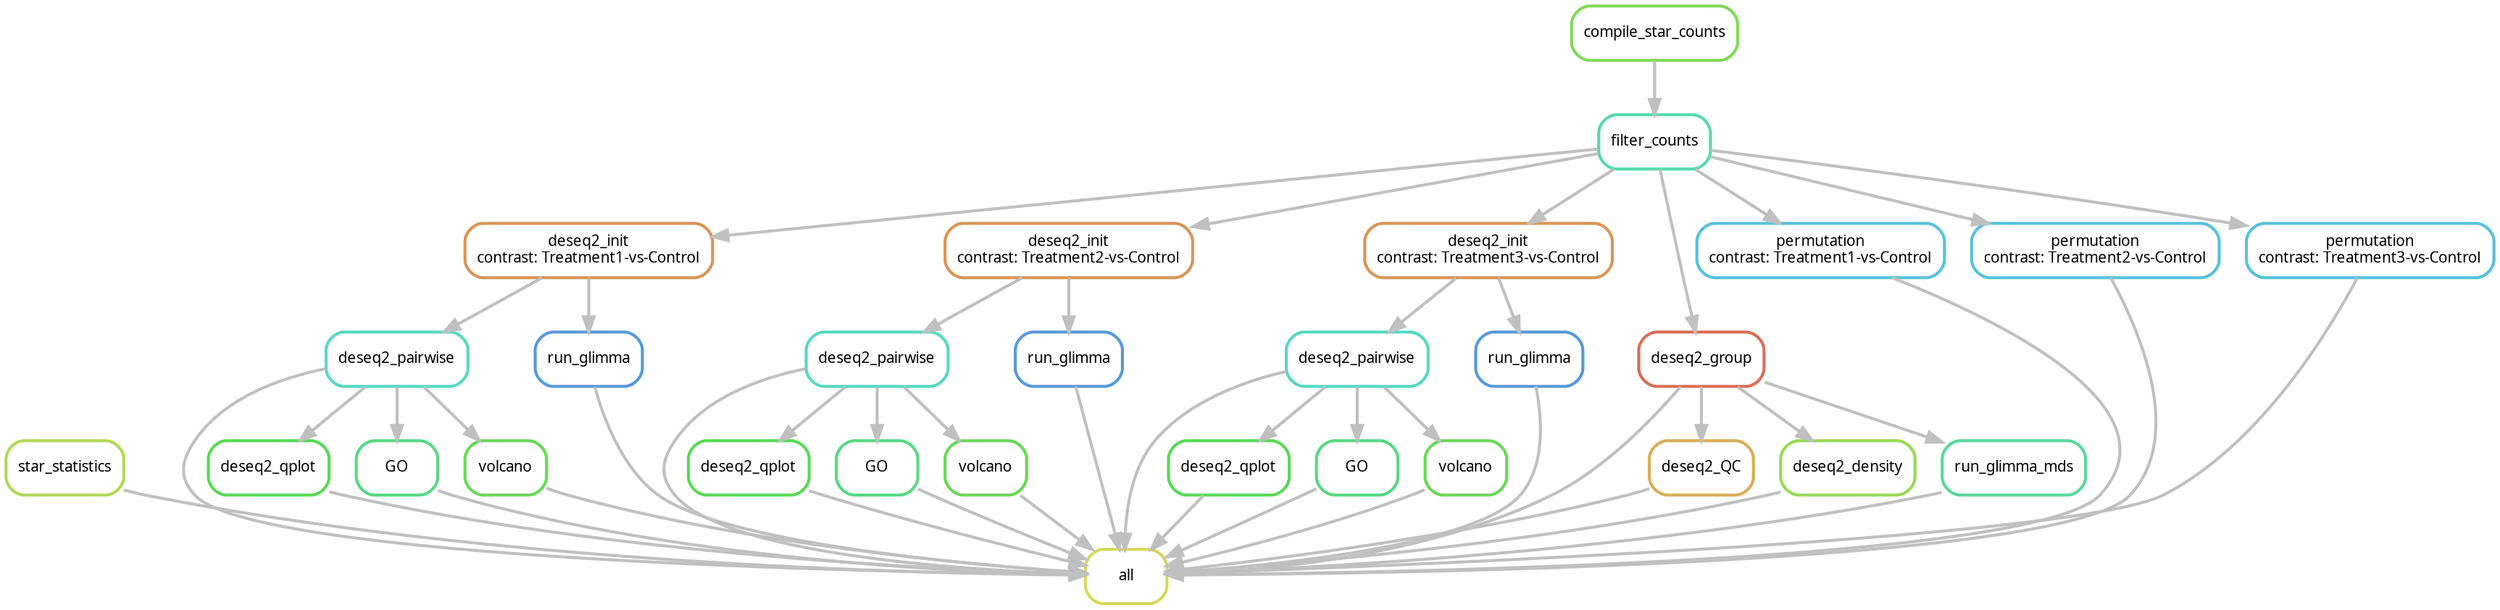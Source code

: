 digraph snakemake_dag {
    graph[bgcolor=white, margin=0];
    node[shape=box, style=rounded, fontname=sans,                 fontsize=10, penwidth=2];
    edge[penwidth=2, color=grey];
	0[label = "all", color = "0.17 0.6 0.85", style="rounded"];
	1[label = "star_statistics", color = "0.22 0.6 0.85", style="rounded"];
	2[label = "deseq2_pairwise", color = "0.47 0.6 0.85", style="rounded"];
	3[label = "deseq2_init\ncontrast: Treatment1-vs-Control", color = "0.08 0.6 0.85", style="rounded"];
	4[label = "filter_counts", color = "0.44 0.6 0.85", style="rounded"];
	5[label = "compile_star_counts", color = "0.28 0.6 0.85", style="rounded"];
	6[label = "deseq2_pairwise", color = "0.47 0.6 0.85", style="rounded"];
	7[label = "deseq2_init\ncontrast: Treatment2-vs-Control", color = "0.08 0.6 0.85", style="rounded"];
	8[label = "deseq2_pairwise", color = "0.47 0.6 0.85", style="rounded"];
	9[label = "deseq2_init\ncontrast: Treatment3-vs-Control", color = "0.08 0.6 0.85", style="rounded"];
	10[label = "deseq2_group", color = "0.03 0.6 0.85", style="rounded"];
	11[label = "deseq2_QC", color = "0.11 0.6 0.85", style="rounded"];
	12[label = "deseq2_density", color = "0.25 0.6 0.85", style="rounded"];
	13[label = "deseq2_qplot", color = "0.33 0.6 0.85", style="rounded"];
	14[label = "deseq2_qplot", color = "0.33 0.6 0.85", style="rounded"];
	15[label = "deseq2_qplot", color = "0.33 0.6 0.85", style="rounded"];
	16[label = "GO", color = "0.39 0.6 0.85", style="rounded"];
	17[label = "GO", color = "0.39 0.6 0.85", style="rounded"];
	18[label = "GO", color = "0.39 0.6 0.85", style="rounded"];
	19[label = "volcano", color = "0.31 0.6 0.85", style="rounded"];
	20[label = "volcano", color = "0.31 0.6 0.85", style="rounded"];
	21[label = "volcano", color = "0.31 0.6 0.85", style="rounded"];
	22[label = "permutation\ncontrast: Treatment1-vs-Control", color = "0.53 0.6 0.85", style="rounded"];
	23[label = "permutation\ncontrast: Treatment2-vs-Control", color = "0.53 0.6 0.85", style="rounded"];
	24[label = "permutation\ncontrast: Treatment3-vs-Control", color = "0.53 0.6 0.85", style="rounded"];
	25[label = "run_glimma", color = "0.58 0.6 0.85", style="rounded"];
	26[label = "run_glimma", color = "0.58 0.6 0.85", style="rounded"];
	27[label = "run_glimma", color = "0.58 0.6 0.85", style="rounded"];
	28[label = "run_glimma_mds", color = "0.42 0.6 0.85", style="rounded"];
	1 -> 0
	2 -> 0
	6 -> 0
	8 -> 0
	10 -> 0
	11 -> 0
	12 -> 0
	13 -> 0
	14 -> 0
	15 -> 0
	16 -> 0
	17 -> 0
	18 -> 0
	19 -> 0
	20 -> 0
	21 -> 0
	22 -> 0
	23 -> 0
	24 -> 0
	25 -> 0
	26 -> 0
	27 -> 0
	28 -> 0
	3 -> 2
	4 -> 3
	5 -> 4
	7 -> 6
	4 -> 7
	9 -> 8
	4 -> 9
	4 -> 10
	10 -> 11
	10 -> 12
	2 -> 13
	6 -> 14
	8 -> 15
	2 -> 16
	6 -> 17
	8 -> 18
	2 -> 19
	6 -> 20
	8 -> 21
	4 -> 22
	4 -> 23
	4 -> 24
	3 -> 25
	7 -> 26
	9 -> 27
	10 -> 28
}            
